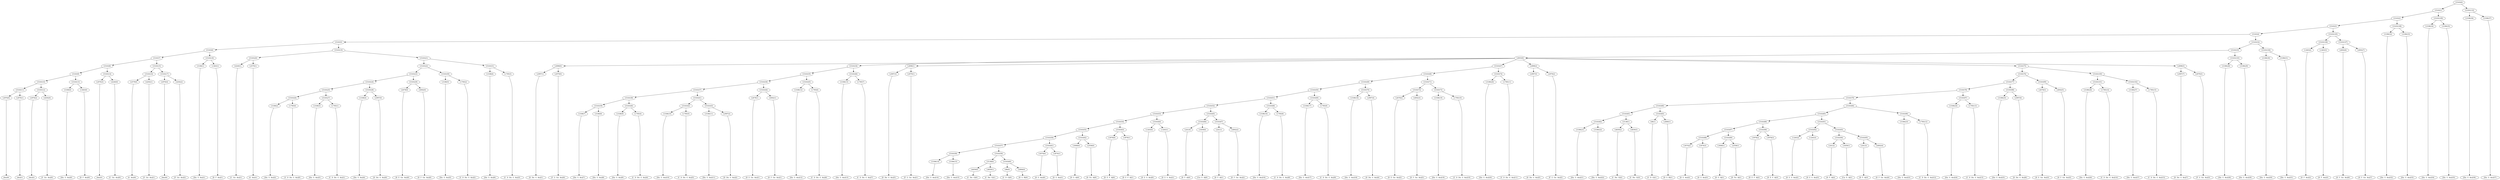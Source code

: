 digraph sample{
"L2976(0)"->"[Ais](0)"
"L2976(1)"->"[Ais](1)"
"L5163(11)"->"L2976(0)"
"L5163(11)"->"L2976(1)"
"L2976(2)"->"[Ais](2)"
"L4292(0)"->"[F  Gis  Ais](0)"
"L5163(12)"->"L2976(2)"
"L5163(12)"->"L4292(0)"
"L5163(10)"->"L5163(11)"
"L5163(10)"->"L5163(12)"
"L3186(0)"->"[Dis  G  Ais](0)"
"L1463(0)"->"[D  F  Ais](0)"
"L5163(13)"->"L3186(0)"
"L5163(13)"->"L1463(0)"
"L5163(9)"->"L5163(10)"
"L5163(9)"->"L5163(13)"
"L2976(3)"->"[Ais](3)"
"L4240(0)"->"[C  Gis  Ais](0)"
"L5163(14)"->"L2976(3)"
"L5163(14)"->"L4240(0)"
"L5163(8)"->"L5163(9)"
"L5163(8)"->"L5163(14)"
"L2579(0)"->"[G  Ais](0)"
"L4292(1)"->"[F  Gis  Ais](1)"
"L5163(16)"->"L2579(0)"
"L5163(16)"->"L4292(1)"
"L2976(4)"->"[Ais](4)"
"L4292(2)"->"[F  Gis  Ais](2)"
"L5163(17)"->"L2976(4)"
"L5163(17)"->"L4292(2)"
"L5163(15)"->"L5163(16)"
"L5163(15)"->"L5163(17)"
"L5163(7)"->"L5163(8)"
"L5163(7)"->"L5163(15)"
"L3186(1)"->"[Dis  G  Ais](1)"
"L1463(1)"->"[D  F  Ais](1)"
"L5163(18)"->"L3186(1)"
"L5163(18)"->"L1463(1)"
"L5163(6)"->"L5163(7)"
"L5163(6)"->"L5163(18)"
"L4240(1)"->"[C  Gis  Ais](1)"
"L2579(1)"->"[G  Ais](1)"
"L5163(20)"->"L4240(1)"
"L5163(20)"->"L2579(1)"
"L3186(2)"->"[Dis  G  Ais](2)"
"L1785(0)"->"[C  D  Dis  G  Ais](0)"
"L5163(26)"->"L3186(2)"
"L5163(26)"->"L1785(0)"
"L3186(3)"->"[Dis  G  Ais](3)"
"L1785(1)"->"[C  D  Dis  G  Ais](1)"
"L5163(27)"->"L3186(3)"
"L5163(27)"->"L1785(1)"
"L5163(25)"->"L5163(26)"
"L5163(25)"->"L5163(27)"
"L3186(4)"->"[Dis  G  Ais](4)"
"L2997(0)"->"[D  Dis  G  Ais](0)"
"L5163(28)"->"L3186(4)"
"L5163(28)"->"L2997(0)"
"L5163(24)"->"L5163(25)"
"L5163(24)"->"L5163(28)"
"L2678(0)"->"[D  E  Gis  Ais](0)"
"L4002(0)"->"[D  F  Gis  Ais](0)"
"L5163(29)"->"L2678(0)"
"L5163(29)"->"L4002(0)"
"L5163(23)"->"L5163(24)"
"L5163(23)"->"L5163(29)"
"L3186(5)"->"[Dis  G  Ais](5)"
"L1785(2)"->"[C  D  Dis  G  Ais](2)"
"L5163(30)"->"L3186(5)"
"L5163(30)"->"L1785(2)"
"L5163(22)"->"L5163(23)"
"L5163(22)"->"L5163(30)"
"L3186(6)"->"[Dis  G  Ais](6)"
"L1785(3)"->"[C  D  Dis  G  Ais](3)"
"L5163(31)"->"L3186(6)"
"L5163(31)"->"L1785(3)"
"L5163(21)"->"L5163(22)"
"L5163(21)"->"L5163(31)"
"L5163(19)"->"L5163(20)"
"L5163(19)"->"L5163(21)"
"L5163(5)"->"L5163(6)"
"L5163(5)"->"L5163(19)"
"L2997(1)"->"[D  Dis  G  Ais](1)"
"L2979(0)"->"[F  G  Gis  Ais](0)"
"L2898(0)"->"L2997(1)"
"L2898(0)"->"L2979(0)"
"L3186(7)"->"[Dis  G  Ais](7)"
"L3186(8)"->"[Dis  G  Ais](8)"
"L5163(39)"->"L3186(7)"
"L5163(39)"->"L3186(8)"
"L3186(9)"->"[Dis  G  Ais](9)"
"L1785(4)"->"[C  D  Dis  G  Ais](4)"
"L5163(40)"->"L3186(9)"
"L5163(40)"->"L1785(4)"
"L5163(38)"->"L5163(39)"
"L5163(38)"->"L5163(40)"
"L3186(10)"->"[Dis  G  Ais](10)"
"L1785(5)"->"[C  D  Dis  G  Ais](5)"
"L5163(42)"->"L3186(10)"
"L5163(42)"->"L1785(5)"
"L3186(11)"->"[Dis  G  Ais](11)"
"L2997(2)"->"[D  Dis  G  Ais](2)"
"L5163(43)"->"L3186(11)"
"L5163(43)"->"L2997(2)"
"L5163(41)"->"L5163(42)"
"L5163(41)"->"L5163(43)"
"L5163(37)"->"L5163(38)"
"L5163(37)"->"L5163(41)"
"L2678(1)"->"[D  E  Gis  Ais](1)"
"L4002(1)"->"[D  F  Gis  Ais](1)"
"L5163(44)"->"L2678(1)"
"L5163(44)"->"L4002(1)"
"L5163(36)"->"L5163(37)"
"L5163(36)"->"L5163(44)"
"L3186(12)"->"[Dis  G  Ais](12)"
"L1785(6)"->"[C  D  Dis  G  Ais](6)"
"L5163(45)"->"L3186(12)"
"L5163(45)"->"L1785(6)"
"L5163(35)"->"L5163(36)"
"L5163(35)"->"L5163(45)"
"L3186(13)"->"[Dis  G  Ais](13)"
"L1785(7)"->"[C  D  Dis  G  Ais](7)"
"L5163(46)"->"L3186(13)"
"L5163(46)"->"L1785(7)"
"L5163(34)"->"L5163(35)"
"L5163(34)"->"L5163(46)"
"L2997(3)"->"[D  Dis  G  Ais](3)"
"L2979(1)"->"[F  G  Gis  Ais](1)"
"L2898(1)"->"L2997(3)"
"L2898(1)"->"L2979(1)"
"L3186(14)"->"[Dis  G  Ais](14)"
"L3186(15)"->"[Dis  G  Ais](15)"
"L5163(58)"->"L3186(14)"
"L5163(58)"->"L3186(15)"
"L4659(0)"->"[C  Dis  G](0)"
"L4659(1)"->"[C  Dis  G](1)"
"L5138(0)"->"L4659(0)"
"L5138(0)"->"L4659(1)"
"L86(0)"->"[C  D  G](0)"
"L2806(0)"->"[D  G  B](0)"
"L5163(60)"->"L86(0)"
"L5163(60)"->"L2806(0)"
"L5163(59)"->"L5138(0)"
"L5163(59)"->"L5163(60)"
"L5163(57)"->"L5163(58)"
"L5163(57)"->"L5163(59)"
"L3074(0)"->"[D  G  Ais](0)"
"L3074(1)"->"[D  G  Ais](1)"
"L5163(61)"->"L3074(0)"
"L5163(61)"->"L3074(1)"
"L5163(56)"->"L5163(57)"
"L5163(56)"->"L5163(61)"
"L3008(0)"->"[D  G  A](0)"
"L2558(0)"->"[D  Fis  A](0)"
"L5163(62)"->"L3008(0)"
"L5163(62)"->"L2558(0)"
"L5163(55)"->"L5163(56)"
"L5163(55)"->"L5163(62)"
"L3978(0)"->"[D  E  F  A](0)"
"L3978(1)"->"[D  E  F  A](1)"
"L5163(63)"->"L3978(0)"
"L5163(63)"->"L3978(1)"
"L5163(54)"->"L5163(55)"
"L5163(54)"->"L5163(63)"
"L1263(0)"->"[D  E  G  Ais](0)"
"L1263(1)"->"[D  E  G  Ais](1)"
"L5163(64)"->"L1263(0)"
"L5163(64)"->"L1263(1)"
"L5163(53)"->"L5163(54)"
"L5163(53)"->"L5163(64)"
"L241(0)"->"[D  F  A](0)"
"L3459(0)"->"[Cis  E  A](0)"
"L5163(66)"->"L241(0)"
"L5163(66)"->"L3459(0)"
"L241(1)"->"[D  F  A](1)"
"L4002(2)"->"[D  F  Gis  Ais](2)"
"L5163(67)"->"L241(1)"
"L5163(67)"->"L4002(2)"
"L5163(65)"->"L5163(66)"
"L5163(65)"->"L5163(67)"
"L5163(52)"->"L5163(53)"
"L5163(52)"->"L5163(65)"
"L3186(16)"->"[Dis  G  Ais](16)"
"L1785(8)"->"[C  D  Dis  G  Ais](8)"
"L5163(68)"->"L3186(16)"
"L5163(68)"->"L1785(8)"
"L5163(51)"->"L5163(52)"
"L5163(51)"->"L5163(68)"
"L3186(17)"->"[Dis  G  Ais](17)"
"L1785(9)"->"[C  D  Dis  G  Ais](9)"
"L5163(69)"->"L3186(17)"
"L5163(69)"->"L1785(9)"
"L5163(50)"->"L5163(51)"
"L5163(50)"->"L5163(69)"
"L3186(18)"->"[Dis  G  Ais](18)"
"L2997(4)"->"[D  Dis  G  Ais](4)"
"L5163(70)"->"L3186(18)"
"L5163(70)"->"L2997(4)"
"L5163(49)"->"L5163(50)"
"L5163(49)"->"L5163(70)"
"L2678(2)"->"[D  E  Gis  Ais](2)"
"L4002(3)"->"[D  F  Gis  Ais](3)"
"L5163(72)"->"L2678(2)"
"L5163(72)"->"L4002(3)"
"L3186(19)"->"[Dis  G  Ais](19)"
"L1785(10)"->"[C  D  Dis  G  Ais](10)"
"L5163(73)"->"L3186(19)"
"L5163(73)"->"L1785(10)"
"L5163(71)"->"L5163(72)"
"L5163(71)"->"L5163(73)"
"L5163(48)"->"L5163(49)"
"L5163(48)"->"L5163(71)"
"L3186(20)"->"[Dis  G  Ais](20)"
"L1785(11)"->"[C  D  Dis  G  Ais](11)"
"L5163(74)"->"L3186(20)"
"L5163(74)"->"L1785(11)"
"L5163(47)"->"L5163(48)"
"L5163(47)"->"L5163(74)"
"L2997(5)"->"[D  Dis  G  Ais](5)"
"L2979(2)"->"[F  G  Gis  Ais](2)"
"L2898(2)"->"L2997(5)"
"L2898(2)"->"L2979(2)"
"L3186(21)"->"[Dis  G  Ais](21)"
"L3186(22)"->"[Dis  G  Ais](22)"
"L5163(82)"->"L3186(21)"
"L5163(82)"->"L3186(22)"
"L4659(2)"->"[C  Dis  G](2)"
"L4659(3)"->"[C  Dis  G](3)"
"L5138(1)"->"L4659(2)"
"L5138(1)"->"L4659(3)"
"L5163(81)"->"L5163(82)"
"L5163(81)"->"L5138(1)"
"L86(1)"->"[C  D  G](1)"
"L2806(1)"->"[D  G  B](1)"
"L5163(83)"->"L86(1)"
"L5163(83)"->"L2806(1)"
"L5163(80)"->"L5163(81)"
"L5163(80)"->"L5163(83)"
"L3074(2)"->"[D  G  Ais](2)"
"L3074(3)"->"[D  G  Ais](3)"
"L5163(88)"->"L3074(2)"
"L5163(88)"->"L3074(3)"
"L3008(1)"->"[D  G  A](1)"
"L2558(1)"->"[D  Fis  A](1)"
"L5163(89)"->"L3008(1)"
"L5163(89)"->"L2558(1)"
"L5163(87)"->"L5163(88)"
"L5163(87)"->"L5163(89)"
"L3978(2)"->"[D  E  F  A](2)"
"L3978(3)"->"[D  E  F  A](3)"
"L5163(90)"->"L3978(2)"
"L5163(90)"->"L3978(3)"
"L5163(86)"->"L5163(87)"
"L5163(86)"->"L5163(90)"
"L1263(2)"->"[D  E  G  Ais](2)"
"L1263(3)"->"[D  E  G  Ais](3)"
"L5163(92)"->"L1263(2)"
"L5163(92)"->"L1263(3)"
"L241(2)"->"[D  F  A](2)"
"L3459(1)"->"[Cis  E  A](1)"
"L5163(94)"->"L241(2)"
"L5163(94)"->"L3459(1)"
"L241(3)"->"[D  F  A](3)"
"L4002(4)"->"[D  F  Gis  Ais](4)"
"L5163(95)"->"L241(3)"
"L5163(95)"->"L4002(4)"
"L5163(93)"->"L5163(94)"
"L5163(93)"->"L5163(95)"
"L5163(91)"->"L5163(92)"
"L5163(91)"->"L5163(93)"
"L5163(85)"->"L5163(86)"
"L5163(85)"->"L5163(91)"
"L3186(23)"->"[Dis  G  Ais](23)"
"L1785(12)"->"[C  D  Dis  G  Ais](12)"
"L5163(96)"->"L3186(23)"
"L5163(96)"->"L1785(12)"
"L5163(84)"->"L5163(85)"
"L5163(84)"->"L5163(96)"
"L5163(79)"->"L5163(80)"
"L5163(79)"->"L5163(84)"
"L3186(24)"->"[Dis  G  Ais](24)"
"L1785(13)"->"[C  D  Dis  G  Ais](13)"
"L5163(97)"->"L3186(24)"
"L5163(97)"->"L1785(13)"
"L5163(78)"->"L5163(79)"
"L5163(78)"->"L5163(97)"
"L3186(25)"->"[Dis  G  Ais](25)"
"L2997(6)"->"[D  Dis  G  Ais](6)"
"L5163(98)"->"L3186(25)"
"L5163(98)"->"L2997(6)"
"L5163(77)"->"L5163(78)"
"L5163(77)"->"L5163(98)"
"L2678(3)"->"[D  E  Gis  Ais](3)"
"L4002(5)"->"[D  F  Gis  Ais](5)"
"L5163(99)"->"L2678(3)"
"L5163(99)"->"L4002(5)"
"L5163(76)"->"L5163(77)"
"L5163(76)"->"L5163(99)"
"L3186(26)"->"[Dis  G  Ais](26)"
"L1785(14)"->"[C  D  Dis  G  Ais](14)"
"L5163(101)"->"L3186(26)"
"L5163(101)"->"L1785(14)"
"L3186(27)"->"[Dis  G  Ais](27)"
"L1785(15)"->"[C  D  Dis  G  Ais](15)"
"L5163(102)"->"L3186(27)"
"L5163(102)"->"L1785(15)"
"L5163(100)"->"L5163(101)"
"L5163(100)"->"L5163(102)"
"L5163(75)"->"L5163(76)"
"L5163(75)"->"L5163(100)"
"L2997(7)"->"[D  Dis  G  Ais](7)"
"L2979(3)"->"[F  G  Gis  Ais](3)"
"L2898(3)"->"L2997(7)"
"L2898(3)"->"L2979(3)"
"L4933(0)"->"L2898(0)"
"L4933(0)"->"L5163(34)"
"L4933(0)"->"L2898(1)"
"L4933(0)"->"L5163(47)"
"L4933(0)"->"L2898(2)"
"L4933(0)"->"L5163(75)"
"L4933(0)"->"L2898(3)"
"L3186(28)"->"[Dis  G  Ais](28)"
"L3186(29)"->"[Dis  G  Ais](29)"
"L5163(103)"->"L3186(28)"
"L5163(103)"->"L3186(29)"
"L5163(33)"->"L4933(0)"
"L5163(33)"->"L5163(103)"
"L3186(30)"->"[Dis  G  Ais](30)"
"L3186(31)"->"[Dis  G  Ais](31)"
"L5163(104)"->"L3186(30)"
"L5163(104)"->"L3186(31)"
"L5163(32)"->"L5163(33)"
"L5163(32)"->"L5163(104)"
"L5163(4)"->"L5163(5)"
"L5163(4)"->"L5163(32)"
"L1463(2)"->"[D  F  Ais](2)"
"L1463(3)"->"[D  F  Ais](3)"
"L5163(106)"->"L1463(2)"
"L5163(106)"->"L1463(3)"
"L4002(6)"->"[D  F  Gis  Ais](6)"
"L4002(7)"->"[D  F  Gis  Ais](7)"
"L5163(107)"->"L4002(6)"
"L5163(107)"->"L4002(7)"
"L5163(105)"->"L5163(106)"
"L5163(105)"->"L5163(107)"
"L5163(3)"->"L5163(4)"
"L5163(3)"->"L5163(105)"
"L3186(32)"->"[Dis  G  Ais](32)"
"L3186(33)"->"[Dis  G  Ais](33)"
"L5163(108)"->"L3186(32)"
"L5163(108)"->"L3186(33)"
"L5163(2)"->"L5163(3)"
"L5163(2)"->"L5163(108)"
"L3186(34)"->"[Dis  G  Ais](34)"
"L3186(35)"->"[Dis  G  Ais](35)"
"L5163(109)"->"L3186(34)"
"L5163(109)"->"L3186(35)"
"L5163(1)"->"L5163(2)"
"L5163(1)"->"L5163(109)"
"L3186(36)"->"[Dis  G  Ais](36)"
"L3186(37)"->"[Dis  G  Ais](37)"
"L5163(110)"->"L3186(36)"
"L5163(110)"->"L3186(37)"
"L5163(0)"->"L5163(1)"
"L5163(0)"->"L5163(110)"
{rank = min; "L5163(0)"}
{rank = same; "L5163(1)"; "L5163(110)";}
{rank = same; "L5163(2)"; "L5163(109)"; "L3186(36)"; "L3186(37)";}
{rank = same; "L5163(3)"; "L5163(108)"; "L3186(34)"; "L3186(35)";}
{rank = same; "L5163(4)"; "L5163(105)"; "L3186(32)"; "L3186(33)";}
{rank = same; "L5163(5)"; "L5163(32)"; "L5163(106)"; "L5163(107)";}
{rank = same; "L5163(6)"; "L5163(19)"; "L5163(33)"; "L5163(104)"; "L1463(2)"; "L1463(3)"; "L4002(6)"; "L4002(7)";}
{rank = same; "L5163(7)"; "L5163(18)"; "L5163(20)"; "L5163(21)"; "L4933(0)"; "L5163(103)"; "L3186(30)"; "L3186(31)";}
{rank = same; "L5163(8)"; "L5163(15)"; "L3186(1)"; "L1463(1)"; "L4240(1)"; "L2579(1)"; "L5163(22)"; "L5163(31)"; "L2898(0)"; "L5163(34)"; "L2898(1)"; "L5163(47)"; "L2898(2)"; "L5163(75)"; "L2898(3)"; "L3186(28)"; "L3186(29)";}
{rank = same; "L5163(9)"; "L5163(14)"; "L5163(16)"; "L5163(17)"; "L5163(23)"; "L5163(30)"; "L3186(6)"; "L1785(3)"; "L2997(1)"; "L2979(0)"; "L5163(35)"; "L5163(46)"; "L2997(3)"; "L2979(1)"; "L5163(48)"; "L5163(74)"; "L2997(5)"; "L2979(2)"; "L5163(76)"; "L5163(100)"; "L2997(7)"; "L2979(3)";}
{rank = same; "L5163(10)"; "L5163(13)"; "L2976(3)"; "L4240(0)"; "L2579(0)"; "L4292(1)"; "L2976(4)"; "L4292(2)"; "L5163(24)"; "L5163(29)"; "L3186(5)"; "L1785(2)"; "L5163(36)"; "L5163(45)"; "L3186(13)"; "L1785(7)"; "L5163(49)"; "L5163(71)"; "L3186(20)"; "L1785(11)"; "L5163(77)"; "L5163(99)"; "L5163(101)"; "L5163(102)";}
{rank = same; "L5163(11)"; "L5163(12)"; "L3186(0)"; "L1463(0)"; "L5163(25)"; "L5163(28)"; "L2678(0)"; "L4002(0)"; "L5163(37)"; "L5163(44)"; "L3186(12)"; "L1785(6)"; "L5163(50)"; "L5163(70)"; "L5163(72)"; "L5163(73)"; "L5163(78)"; "L5163(98)"; "L2678(3)"; "L4002(5)"; "L3186(26)"; "L1785(14)"; "L3186(27)"; "L1785(15)";}
{rank = same; "L2976(0)"; "L2976(1)"; "L2976(2)"; "L4292(0)"; "L5163(26)"; "L5163(27)"; "L3186(4)"; "L2997(0)"; "L5163(38)"; "L5163(41)"; "L2678(1)"; "L4002(1)"; "L5163(51)"; "L5163(69)"; "L3186(18)"; "L2997(4)"; "L2678(2)"; "L4002(3)"; "L3186(19)"; "L1785(10)"; "L5163(79)"; "L5163(97)"; "L3186(25)"; "L2997(6)";}
{rank = same; "L3186(2)"; "L1785(0)"; "L3186(3)"; "L1785(1)"; "L5163(39)"; "L5163(40)"; "L5163(42)"; "L5163(43)"; "L5163(52)"; "L5163(68)"; "L3186(17)"; "L1785(9)"; "L5163(80)"; "L5163(84)"; "L3186(24)"; "L1785(13)";}
{rank = same; "L3186(7)"; "L3186(8)"; "L3186(9)"; "L1785(4)"; "L3186(10)"; "L1785(5)"; "L3186(11)"; "L2997(2)"; "L5163(53)"; "L5163(65)"; "L3186(16)"; "L1785(8)"; "L5163(81)"; "L5163(83)"; "L5163(85)"; "L5163(96)";}
{rank = same; "L5163(54)"; "L5163(64)"; "L5163(66)"; "L5163(67)"; "L5163(82)"; "L5138(1)"; "L86(1)"; "L2806(1)"; "L5163(86)"; "L5163(91)"; "L3186(23)"; "L1785(12)";}
{rank = same; "L5163(55)"; "L5163(63)"; "L1263(0)"; "L1263(1)"; "L241(0)"; "L3459(0)"; "L241(1)"; "L4002(2)"; "L3186(21)"; "L3186(22)"; "L4659(2)"; "L4659(3)"; "L5163(87)"; "L5163(90)"; "L5163(92)"; "L5163(93)";}
{rank = same; "L5163(56)"; "L5163(62)"; "L3978(0)"; "L3978(1)"; "L5163(88)"; "L5163(89)"; "L3978(2)"; "L3978(3)"; "L1263(2)"; "L1263(3)"; "L5163(94)"; "L5163(95)";}
{rank = same; "L5163(57)"; "L5163(61)"; "L3008(0)"; "L2558(0)"; "L3074(2)"; "L3074(3)"; "L3008(1)"; "L2558(1)"; "L241(2)"; "L3459(1)"; "L241(3)"; "L4002(4)";}
{rank = same; "L5163(58)"; "L5163(59)"; "L3074(0)"; "L3074(1)";}
{rank = same; "L3186(14)"; "L3186(15)"; "L5138(0)"; "L5163(60)";}
{rank = same; "L4659(0)"; "L4659(1)"; "L86(0)"; "L2806(0)";}
{rank = max; "[Ais](0)"; "[Ais](1)"; "[Ais](2)"; "[Ais](3)"; "[Ais](4)"; "[C  D  Dis  G  Ais](0)"; "[C  D  Dis  G  Ais](1)"; "[C  D  Dis  G  Ais](10)"; "[C  D  Dis  G  Ais](11)"; "[C  D  Dis  G  Ais](12)"; "[C  D  Dis  G  Ais](13)"; "[C  D  Dis  G  Ais](14)"; "[C  D  Dis  G  Ais](15)"; "[C  D  Dis  G  Ais](2)"; "[C  D  Dis  G  Ais](3)"; "[C  D  Dis  G  Ais](4)"; "[C  D  Dis  G  Ais](5)"; "[C  D  Dis  G  Ais](6)"; "[C  D  Dis  G  Ais](7)"; "[C  D  Dis  G  Ais](8)"; "[C  D  Dis  G  Ais](9)"; "[C  D  G](0)"; "[C  D  G](1)"; "[C  Dis  G](0)"; "[C  Dis  G](1)"; "[C  Dis  G](2)"; "[C  Dis  G](3)"; "[C  Gis  Ais](0)"; "[C  Gis  Ais](1)"; "[Cis  E  A](0)"; "[Cis  E  A](1)"; "[D  Dis  G  Ais](0)"; "[D  Dis  G  Ais](1)"; "[D  Dis  G  Ais](2)"; "[D  Dis  G  Ais](3)"; "[D  Dis  G  Ais](4)"; "[D  Dis  G  Ais](5)"; "[D  Dis  G  Ais](6)"; "[D  Dis  G  Ais](7)"; "[D  E  F  A](0)"; "[D  E  F  A](1)"; "[D  E  F  A](2)"; "[D  E  F  A](3)"; "[D  E  G  Ais](0)"; "[D  E  G  Ais](1)"; "[D  E  G  Ais](2)"; "[D  E  G  Ais](3)"; "[D  E  Gis  Ais](0)"; "[D  E  Gis  Ais](1)"; "[D  E  Gis  Ais](2)"; "[D  E  Gis  Ais](3)"; "[D  F  A](0)"; "[D  F  A](1)"; "[D  F  A](2)"; "[D  F  A](3)"; "[D  F  Ais](0)"; "[D  F  Ais](1)"; "[D  F  Ais](2)"; "[D  F  Ais](3)"; "[D  F  Gis  Ais](0)"; "[D  F  Gis  Ais](1)"; "[D  F  Gis  Ais](2)"; "[D  F  Gis  Ais](3)"; "[D  F  Gis  Ais](4)"; "[D  F  Gis  Ais](5)"; "[D  F  Gis  Ais](6)"; "[D  F  Gis  Ais](7)"; "[D  Fis  A](0)"; "[D  Fis  A](1)"; "[D  G  A](0)"; "[D  G  A](1)"; "[D  G  Ais](0)"; "[D  G  Ais](1)"; "[D  G  Ais](2)"; "[D  G  Ais](3)"; "[D  G  B](0)"; "[D  G  B](1)"; "[Dis  G  Ais](0)"; "[Dis  G  Ais](1)"; "[Dis  G  Ais](10)"; "[Dis  G  Ais](11)"; "[Dis  G  Ais](12)"; "[Dis  G  Ais](13)"; "[Dis  G  Ais](14)"; "[Dis  G  Ais](15)"; "[Dis  G  Ais](16)"; "[Dis  G  Ais](17)"; "[Dis  G  Ais](18)"; "[Dis  G  Ais](19)"; "[Dis  G  Ais](2)"; "[Dis  G  Ais](20)"; "[Dis  G  Ais](21)"; "[Dis  G  Ais](22)"; "[Dis  G  Ais](23)"; "[Dis  G  Ais](24)"; "[Dis  G  Ais](25)"; "[Dis  G  Ais](26)"; "[Dis  G  Ais](27)"; "[Dis  G  Ais](28)"; "[Dis  G  Ais](29)"; "[Dis  G  Ais](3)"; "[Dis  G  Ais](30)"; "[Dis  G  Ais](31)"; "[Dis  G  Ais](32)"; "[Dis  G  Ais](33)"; "[Dis  G  Ais](34)"; "[Dis  G  Ais](35)"; "[Dis  G  Ais](36)"; "[Dis  G  Ais](37)"; "[Dis  G  Ais](4)"; "[Dis  G  Ais](5)"; "[Dis  G  Ais](6)"; "[Dis  G  Ais](7)"; "[Dis  G  Ais](8)"; "[Dis  G  Ais](9)"; "[F  G  Gis  Ais](0)"; "[F  G  Gis  Ais](1)"; "[F  G  Gis  Ais](2)"; "[F  G  Gis  Ais](3)"; "[F  Gis  Ais](0)"; "[F  Gis  Ais](1)"; "[F  Gis  Ais](2)"; "[G  Ais](0)"; "[G  Ais](1)";}
}